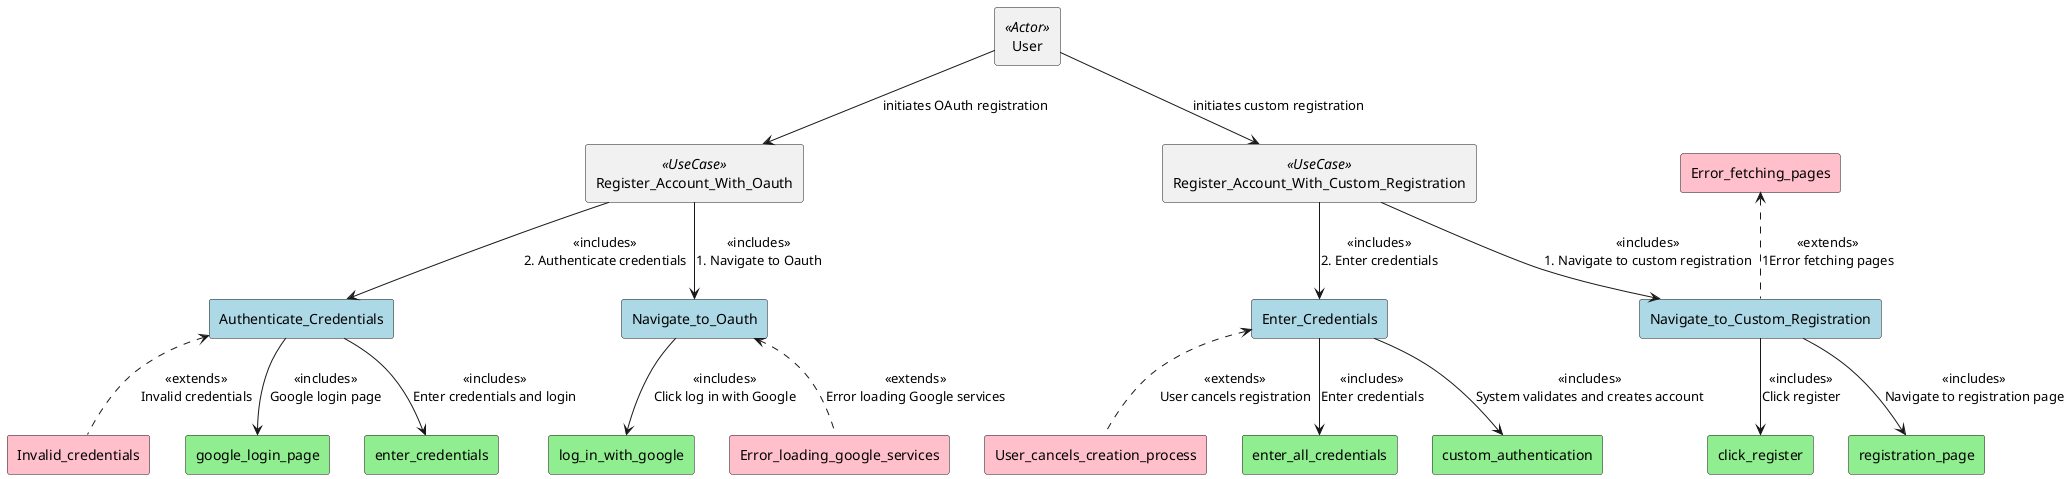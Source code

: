@startuml Usercase3
top to bottom direction

!define Actor(name) rectangle name <<Actor>>
!define UseCase(name) rectangle name <<UseCase>>
!define rectangleRound(name) rectangle name

Actor(User)
UseCase(Register_Account_With_Oauth)
UseCase(Register_Account_With_Custom_Registration)

User --> Register_Account_With_Oauth : initiates OAuth registration
User --> Register_Account_With_Custom_Registration : initiates custom registration

rectangleRound(Navigate_to_Oauth) #LightBlue
rectangleRound(Authenticate_Credentials) #LightBlue
rectangleRound(Navigate_to_Custom_Registration) #LightBlue
rectangleRound(Enter_Credentials) #LightBlue

Register_Account_With_Oauth --> Navigate_to_Oauth : <<includes>>\n1. Navigate to Oauth
Register_Account_With_Oauth --> Authenticate_Credentials : <<includes>>\n2. Authenticate credentials

Register_Account_With_Custom_Registration --> Navigate_to_Custom_Registration : <<includes>>\n1. Navigate to custom registration
Register_Account_With_Custom_Registration --> Enter_Credentials : <<includes>>\n2. Enter credentials

rectangleRound(log_in_with_google) #LightGreen
rectangleRound(google_login_page) #LightGreen
rectangleRound(enter_credentials) #LightGreen

rectangleRound(click_register) #LightGreen
rectangleRound(registration_page) #LightGreen
rectangleRound(enter_all_credentials) #LightGreen
rectangleRound(custom_authentication) #LightGreen

rectangleRound(Error_loading_google_services) #Pink
rectangleRound(Invalid_credentials) #Pink
rectangleRound(Error_fetching_pages) #Pink
rectangleRound(User_cancels_creation_process) #Pink

Navigate_to_Oauth --> log_in_with_google : <<includes>>\nClick log in with Google
Navigate_to_Oauth <.. Error_loading_google_services : <<extends>>\nError loading Google services
Authenticate_Credentials --> google_login_page : <<includes>>\nGoogle login page
Authenticate_Credentials --> enter_credentials : <<includes>>\nEnter credentials and login
Authenticate_Credentials <.. Invalid_credentials : <<extends>>\nInvalid credentials

Navigate_to_Custom_Registration --> click_register : <<includes>>\nClick register
Navigate_to_Custom_Registration --> registration_page : <<includes>>\nNavigate to registration page
Error_fetching_pages <.. Navigate_to_Custom_Registration : <<extends>>\n1Error fetching pages
Enter_Credentials --> enter_all_credentials : <<includes>>\nEnter credentials
Enter_Credentials --> custom_authentication : <<includes>>\nSystem validates and creates account
Enter_Credentials <.. User_cancels_creation_process : <<extends>>\nUser cancels registration

@enduml
